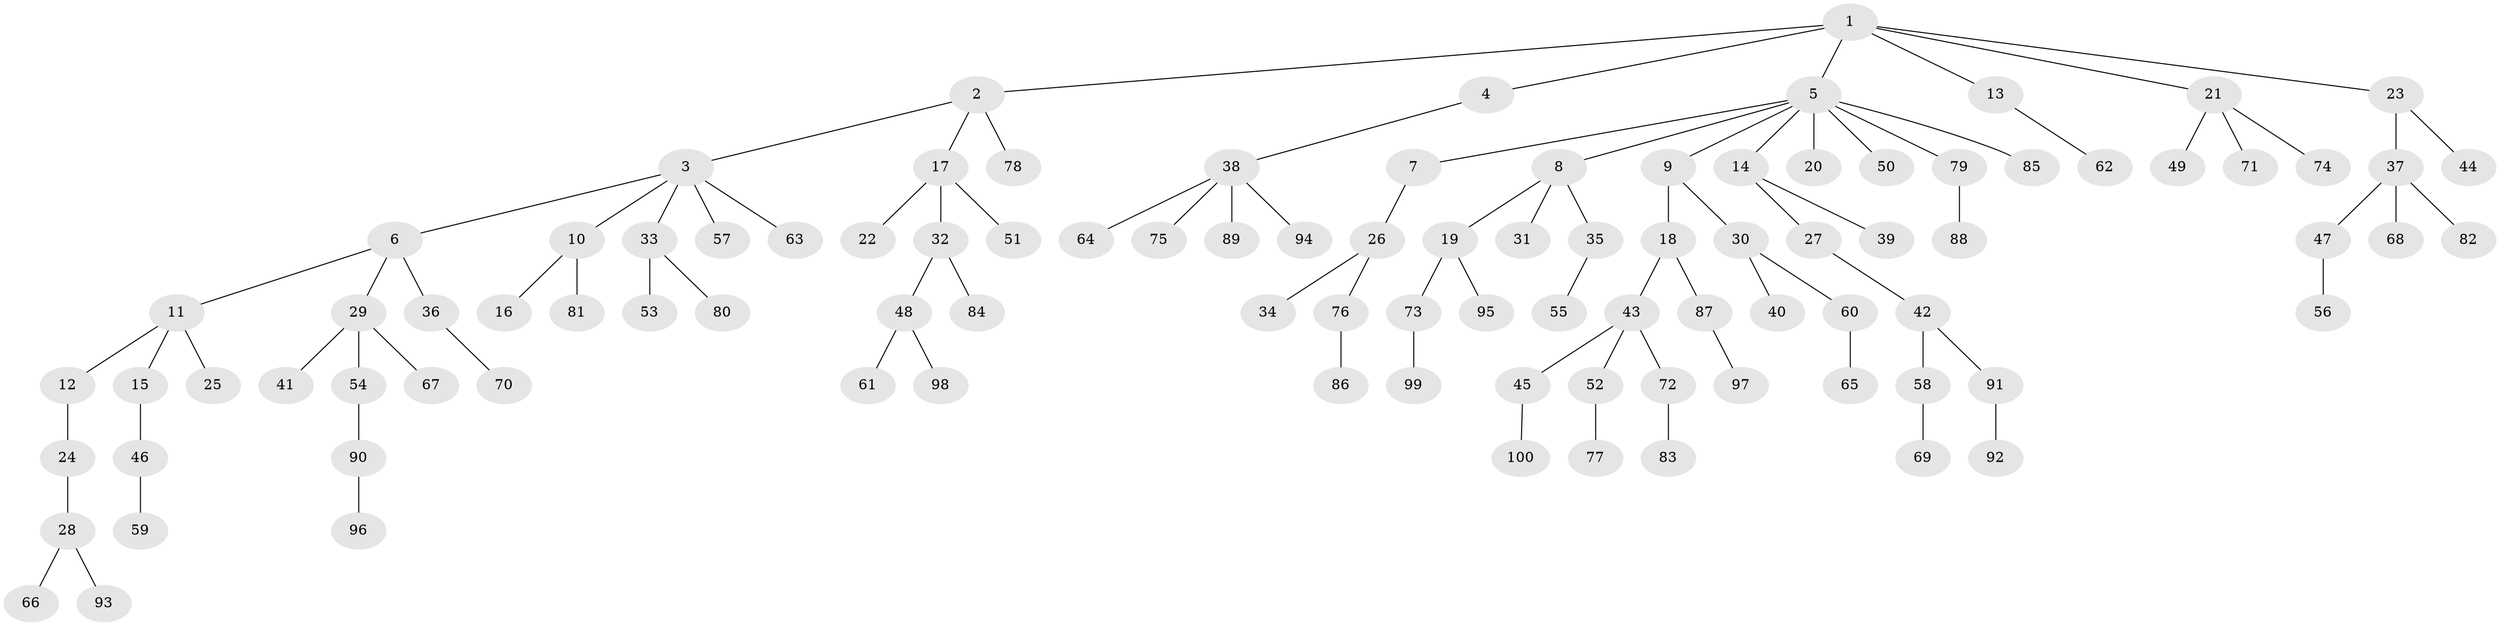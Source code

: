 // Generated by graph-tools (version 1.1) at 2025/11/02/21/25 10:11:10]
// undirected, 100 vertices, 99 edges
graph export_dot {
graph [start="1"]
  node [color=gray90,style=filled];
  1;
  2;
  3;
  4;
  5;
  6;
  7;
  8;
  9;
  10;
  11;
  12;
  13;
  14;
  15;
  16;
  17;
  18;
  19;
  20;
  21;
  22;
  23;
  24;
  25;
  26;
  27;
  28;
  29;
  30;
  31;
  32;
  33;
  34;
  35;
  36;
  37;
  38;
  39;
  40;
  41;
  42;
  43;
  44;
  45;
  46;
  47;
  48;
  49;
  50;
  51;
  52;
  53;
  54;
  55;
  56;
  57;
  58;
  59;
  60;
  61;
  62;
  63;
  64;
  65;
  66;
  67;
  68;
  69;
  70;
  71;
  72;
  73;
  74;
  75;
  76;
  77;
  78;
  79;
  80;
  81;
  82;
  83;
  84;
  85;
  86;
  87;
  88;
  89;
  90;
  91;
  92;
  93;
  94;
  95;
  96;
  97;
  98;
  99;
  100;
  1 -- 2;
  1 -- 4;
  1 -- 5;
  1 -- 13;
  1 -- 21;
  1 -- 23;
  2 -- 3;
  2 -- 17;
  2 -- 78;
  3 -- 6;
  3 -- 10;
  3 -- 33;
  3 -- 57;
  3 -- 63;
  4 -- 38;
  5 -- 7;
  5 -- 8;
  5 -- 9;
  5 -- 14;
  5 -- 20;
  5 -- 50;
  5 -- 79;
  5 -- 85;
  6 -- 11;
  6 -- 29;
  6 -- 36;
  7 -- 26;
  8 -- 19;
  8 -- 31;
  8 -- 35;
  9 -- 18;
  9 -- 30;
  10 -- 16;
  10 -- 81;
  11 -- 12;
  11 -- 15;
  11 -- 25;
  12 -- 24;
  13 -- 62;
  14 -- 27;
  14 -- 39;
  15 -- 46;
  17 -- 22;
  17 -- 32;
  17 -- 51;
  18 -- 43;
  18 -- 87;
  19 -- 73;
  19 -- 95;
  21 -- 49;
  21 -- 71;
  21 -- 74;
  23 -- 37;
  23 -- 44;
  24 -- 28;
  26 -- 34;
  26 -- 76;
  27 -- 42;
  28 -- 66;
  28 -- 93;
  29 -- 41;
  29 -- 54;
  29 -- 67;
  30 -- 40;
  30 -- 60;
  32 -- 48;
  32 -- 84;
  33 -- 53;
  33 -- 80;
  35 -- 55;
  36 -- 70;
  37 -- 47;
  37 -- 68;
  37 -- 82;
  38 -- 64;
  38 -- 75;
  38 -- 89;
  38 -- 94;
  42 -- 58;
  42 -- 91;
  43 -- 45;
  43 -- 52;
  43 -- 72;
  45 -- 100;
  46 -- 59;
  47 -- 56;
  48 -- 61;
  48 -- 98;
  52 -- 77;
  54 -- 90;
  58 -- 69;
  60 -- 65;
  72 -- 83;
  73 -- 99;
  76 -- 86;
  79 -- 88;
  87 -- 97;
  90 -- 96;
  91 -- 92;
}
